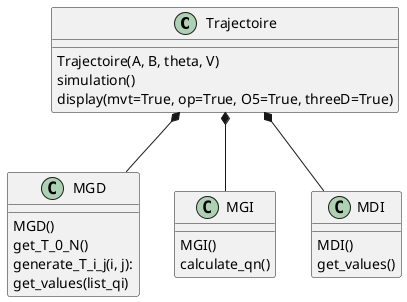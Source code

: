 @startuml
'https://plantuml.com/class-diagram

Trajectoire *-- MGD
Trajectoire *-- MGI
Trajectoire *-- MDI

class Trajectoire {
Trajectoire(A, B, theta, V)
simulation()
display(mvt=True, op=True, O5=True, threeD=True)
}

class MGI {
MGI()
calculate_qn()
}

class MGD {
MGD()
get_T_0_N()
generate_T_i_j(i, j):
get_values(list_qi)
}

class MDI {
MDI()
get_values()
}


@enduml